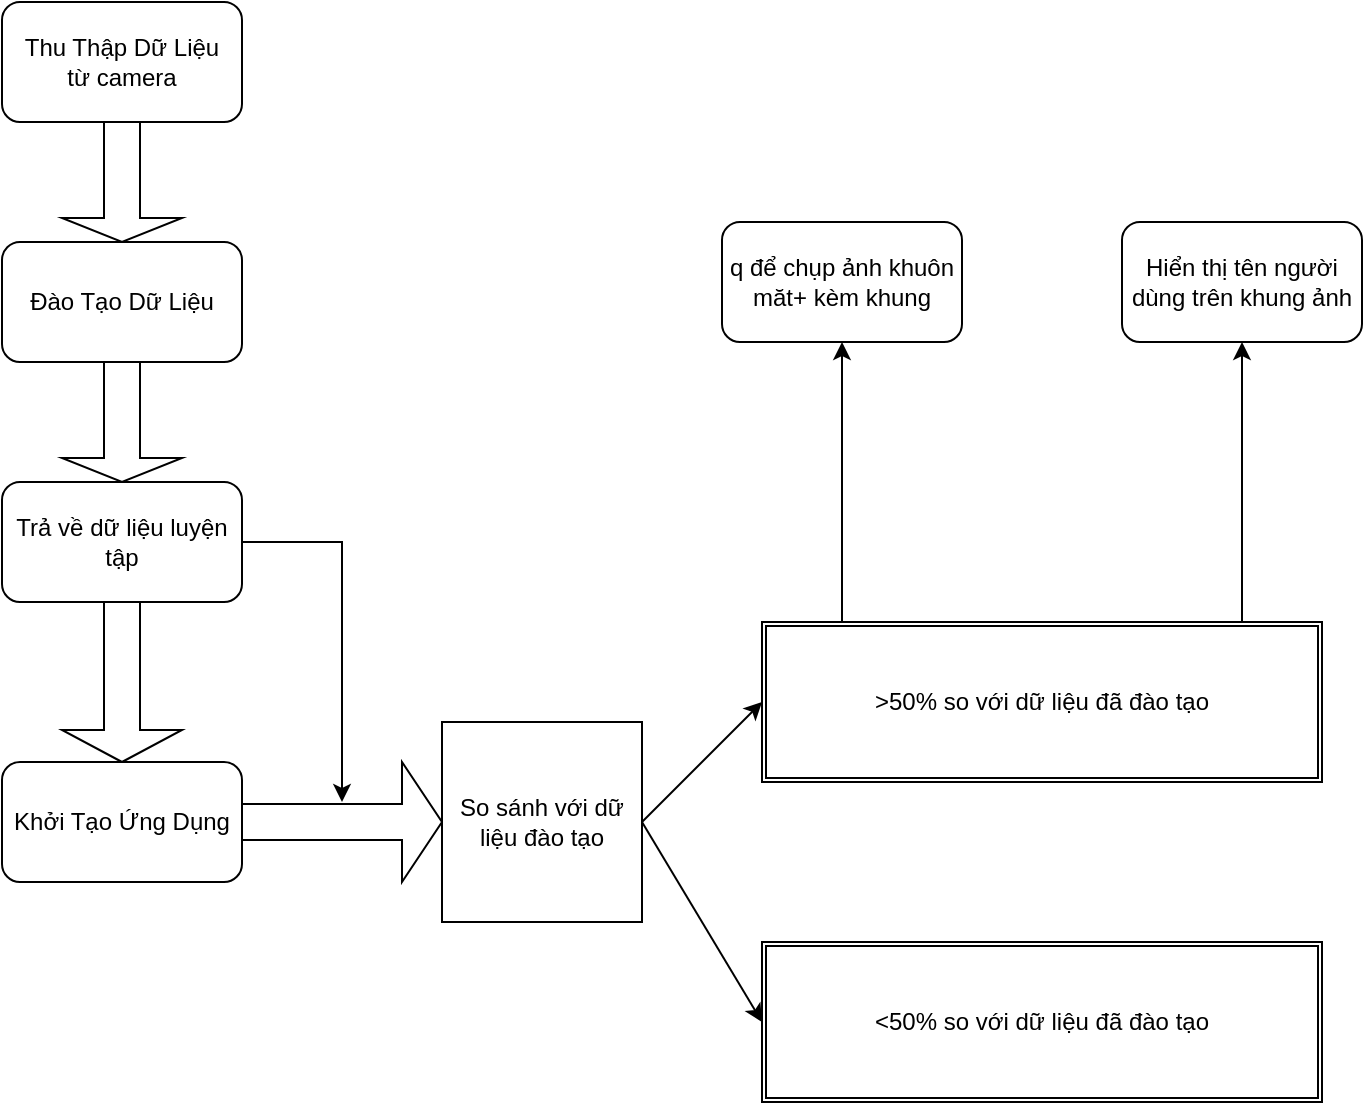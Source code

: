 <mxfile version="17.4.3" type="device"><diagram id="skmt3896EVPZivc0fvp-" name="Page-1"><mxGraphModel dx="1296" dy="1743" grid="0" gridSize="10" guides="1" tooltips="1" connect="1" arrows="1" fold="1" page="1" pageScale="1" pageWidth="827" pageHeight="1169" math="0" shadow="0"><root><mxCell id="0"/><mxCell id="1" parent="0"/><mxCell id="IJAlTq59znzQQ-nrGzVi-1" value="Thu Thập Dữ Liệu&lt;br&gt;từ camera" style="rounded=1;whiteSpace=wrap;html=1;" vertex="1" parent="1"><mxGeometry x="60" y="-750" width="120" height="60" as="geometry"/></mxCell><mxCell id="IJAlTq59znzQQ-nrGzVi-10" value="" style="edgeStyle=segmentEdgeStyle;endArrow=classic;html=1;rounded=0;entryX=0.5;entryY=0.333;entryDx=0;entryDy=0;entryPerimeter=0;" edge="1" parent="1"><mxGeometry width="50" height="50" relative="1" as="geometry"><mxPoint x="180" y="-480" as="sourcePoint"/><mxPoint x="230" y="-350.02" as="targetPoint"/></mxGeometry></mxCell><mxCell id="IJAlTq59znzQQ-nrGzVi-2" value="" style="shape=singleArrow;direction=south;whiteSpace=wrap;html=1;" vertex="1" parent="1"><mxGeometry x="90" y="-690" width="60" height="60" as="geometry"/></mxCell><mxCell id="IJAlTq59znzQQ-nrGzVi-3" value="Đào Tạo Dữ Liệu" style="rounded=1;whiteSpace=wrap;html=1;" vertex="1" parent="1"><mxGeometry x="60" y="-630" width="120" height="60" as="geometry"/></mxCell><mxCell id="IJAlTq59znzQQ-nrGzVi-4" value="" style="shape=singleArrow;direction=south;whiteSpace=wrap;html=1;" vertex="1" parent="1"><mxGeometry x="90" y="-570" width="60" height="60" as="geometry"/></mxCell><mxCell id="IJAlTq59znzQQ-nrGzVi-5" value="Trả về dữ liệu luyện&lt;br&gt;tập" style="rounded=1;whiteSpace=wrap;html=1;" vertex="1" parent="1"><mxGeometry x="60" y="-510" width="120" height="60" as="geometry"/></mxCell><mxCell id="IJAlTq59znzQQ-nrGzVi-6" value="" style="shape=singleArrow;direction=south;whiteSpace=wrap;html=1;" vertex="1" parent="1"><mxGeometry x="90" y="-450" width="60" height="80" as="geometry"/></mxCell><mxCell id="IJAlTq59znzQQ-nrGzVi-7" value="Khởi Tạo Ứng Dụng" style="rounded=1;whiteSpace=wrap;html=1;" vertex="1" parent="1"><mxGeometry x="60" y="-370" width="120" height="60" as="geometry"/></mxCell><mxCell id="IJAlTq59znzQQ-nrGzVi-8" value="So sánh với dữ&lt;br&gt;liệu đào tạo" style="whiteSpace=wrap;html=1;aspect=fixed;" vertex="1" parent="1"><mxGeometry x="280" y="-390" width="100" height="100" as="geometry"/></mxCell><mxCell id="IJAlTq59znzQQ-nrGzVi-9" value="" style="shape=singleArrow;whiteSpace=wrap;html=1;" vertex="1" parent="1"><mxGeometry x="180" y="-370" width="100" height="60" as="geometry"/></mxCell><mxCell id="IJAlTq59znzQQ-nrGzVi-11" value="&amp;gt;50% so với dữ liệu đã đào tạo" style="shape=ext;double=1;rounded=0;whiteSpace=wrap;html=1;" vertex="1" parent="1"><mxGeometry x="440" y="-440" width="280" height="80" as="geometry"/></mxCell><mxCell id="IJAlTq59znzQQ-nrGzVi-12" value="&amp;lt;50% so với dữ liệu đã đào tạo" style="shape=ext;double=1;rounded=0;whiteSpace=wrap;html=1;" vertex="1" parent="1"><mxGeometry x="440" y="-280" width="280" height="80" as="geometry"/></mxCell><mxCell id="IJAlTq59znzQQ-nrGzVi-13" value="" style="endArrow=classic;html=1;rounded=0;entryX=0;entryY=0.5;entryDx=0;entryDy=0;exitX=1;exitY=0.5;exitDx=0;exitDy=0;" edge="1" parent="1" source="IJAlTq59znzQQ-nrGzVi-8" target="IJAlTq59znzQQ-nrGzVi-11"><mxGeometry width="50" height="50" relative="1" as="geometry"><mxPoint x="380" y="-360" as="sourcePoint"/><mxPoint x="430" y="-410" as="targetPoint"/></mxGeometry></mxCell><mxCell id="IJAlTq59znzQQ-nrGzVi-14" value="" style="endArrow=classic;html=1;rounded=0;entryX=0;entryY=0.5;entryDx=0;entryDy=0;exitX=1;exitY=0.5;exitDx=0;exitDy=0;" edge="1" parent="1" source="IJAlTq59znzQQ-nrGzVi-8" target="IJAlTq59znzQQ-nrGzVi-12"><mxGeometry width="50" height="50" relative="1" as="geometry"><mxPoint x="380" y="-360" as="sourcePoint"/><mxPoint x="430" y="-410" as="targetPoint"/></mxGeometry></mxCell><mxCell id="IJAlTq59znzQQ-nrGzVi-15" value="" style="endArrow=classic;html=1;rounded=0;" edge="1" parent="1" target="IJAlTq59znzQQ-nrGzVi-16"><mxGeometry width="50" height="50" relative="1" as="geometry"><mxPoint x="480" y="-440" as="sourcePoint"/><mxPoint x="530" y="-490" as="targetPoint"/></mxGeometry></mxCell><mxCell id="IJAlTq59znzQQ-nrGzVi-16" value="q để chụp ảnh khuôn măt+ kèm khung" style="rounded=1;whiteSpace=wrap;html=1;" vertex="1" parent="1"><mxGeometry x="420" y="-640" width="120" height="60" as="geometry"/></mxCell><mxCell id="IJAlTq59znzQQ-nrGzVi-17" value="" style="endArrow=classic;html=1;rounded=0;entryX=0.5;entryY=1;entryDx=0;entryDy=0;" edge="1" parent="1" target="IJAlTq59znzQQ-nrGzVi-18"><mxGeometry width="50" height="50" relative="1" as="geometry"><mxPoint x="680" y="-440" as="sourcePoint"/><mxPoint x="680" y="-600" as="targetPoint"/></mxGeometry></mxCell><mxCell id="IJAlTq59znzQQ-nrGzVi-18" value="Hiển thị tên người dùng trên khung ảnh" style="rounded=1;whiteSpace=wrap;html=1;" vertex="1" parent="1"><mxGeometry x="620" y="-640" width="120" height="60" as="geometry"/></mxCell></root></mxGraphModel></diagram></mxfile>
